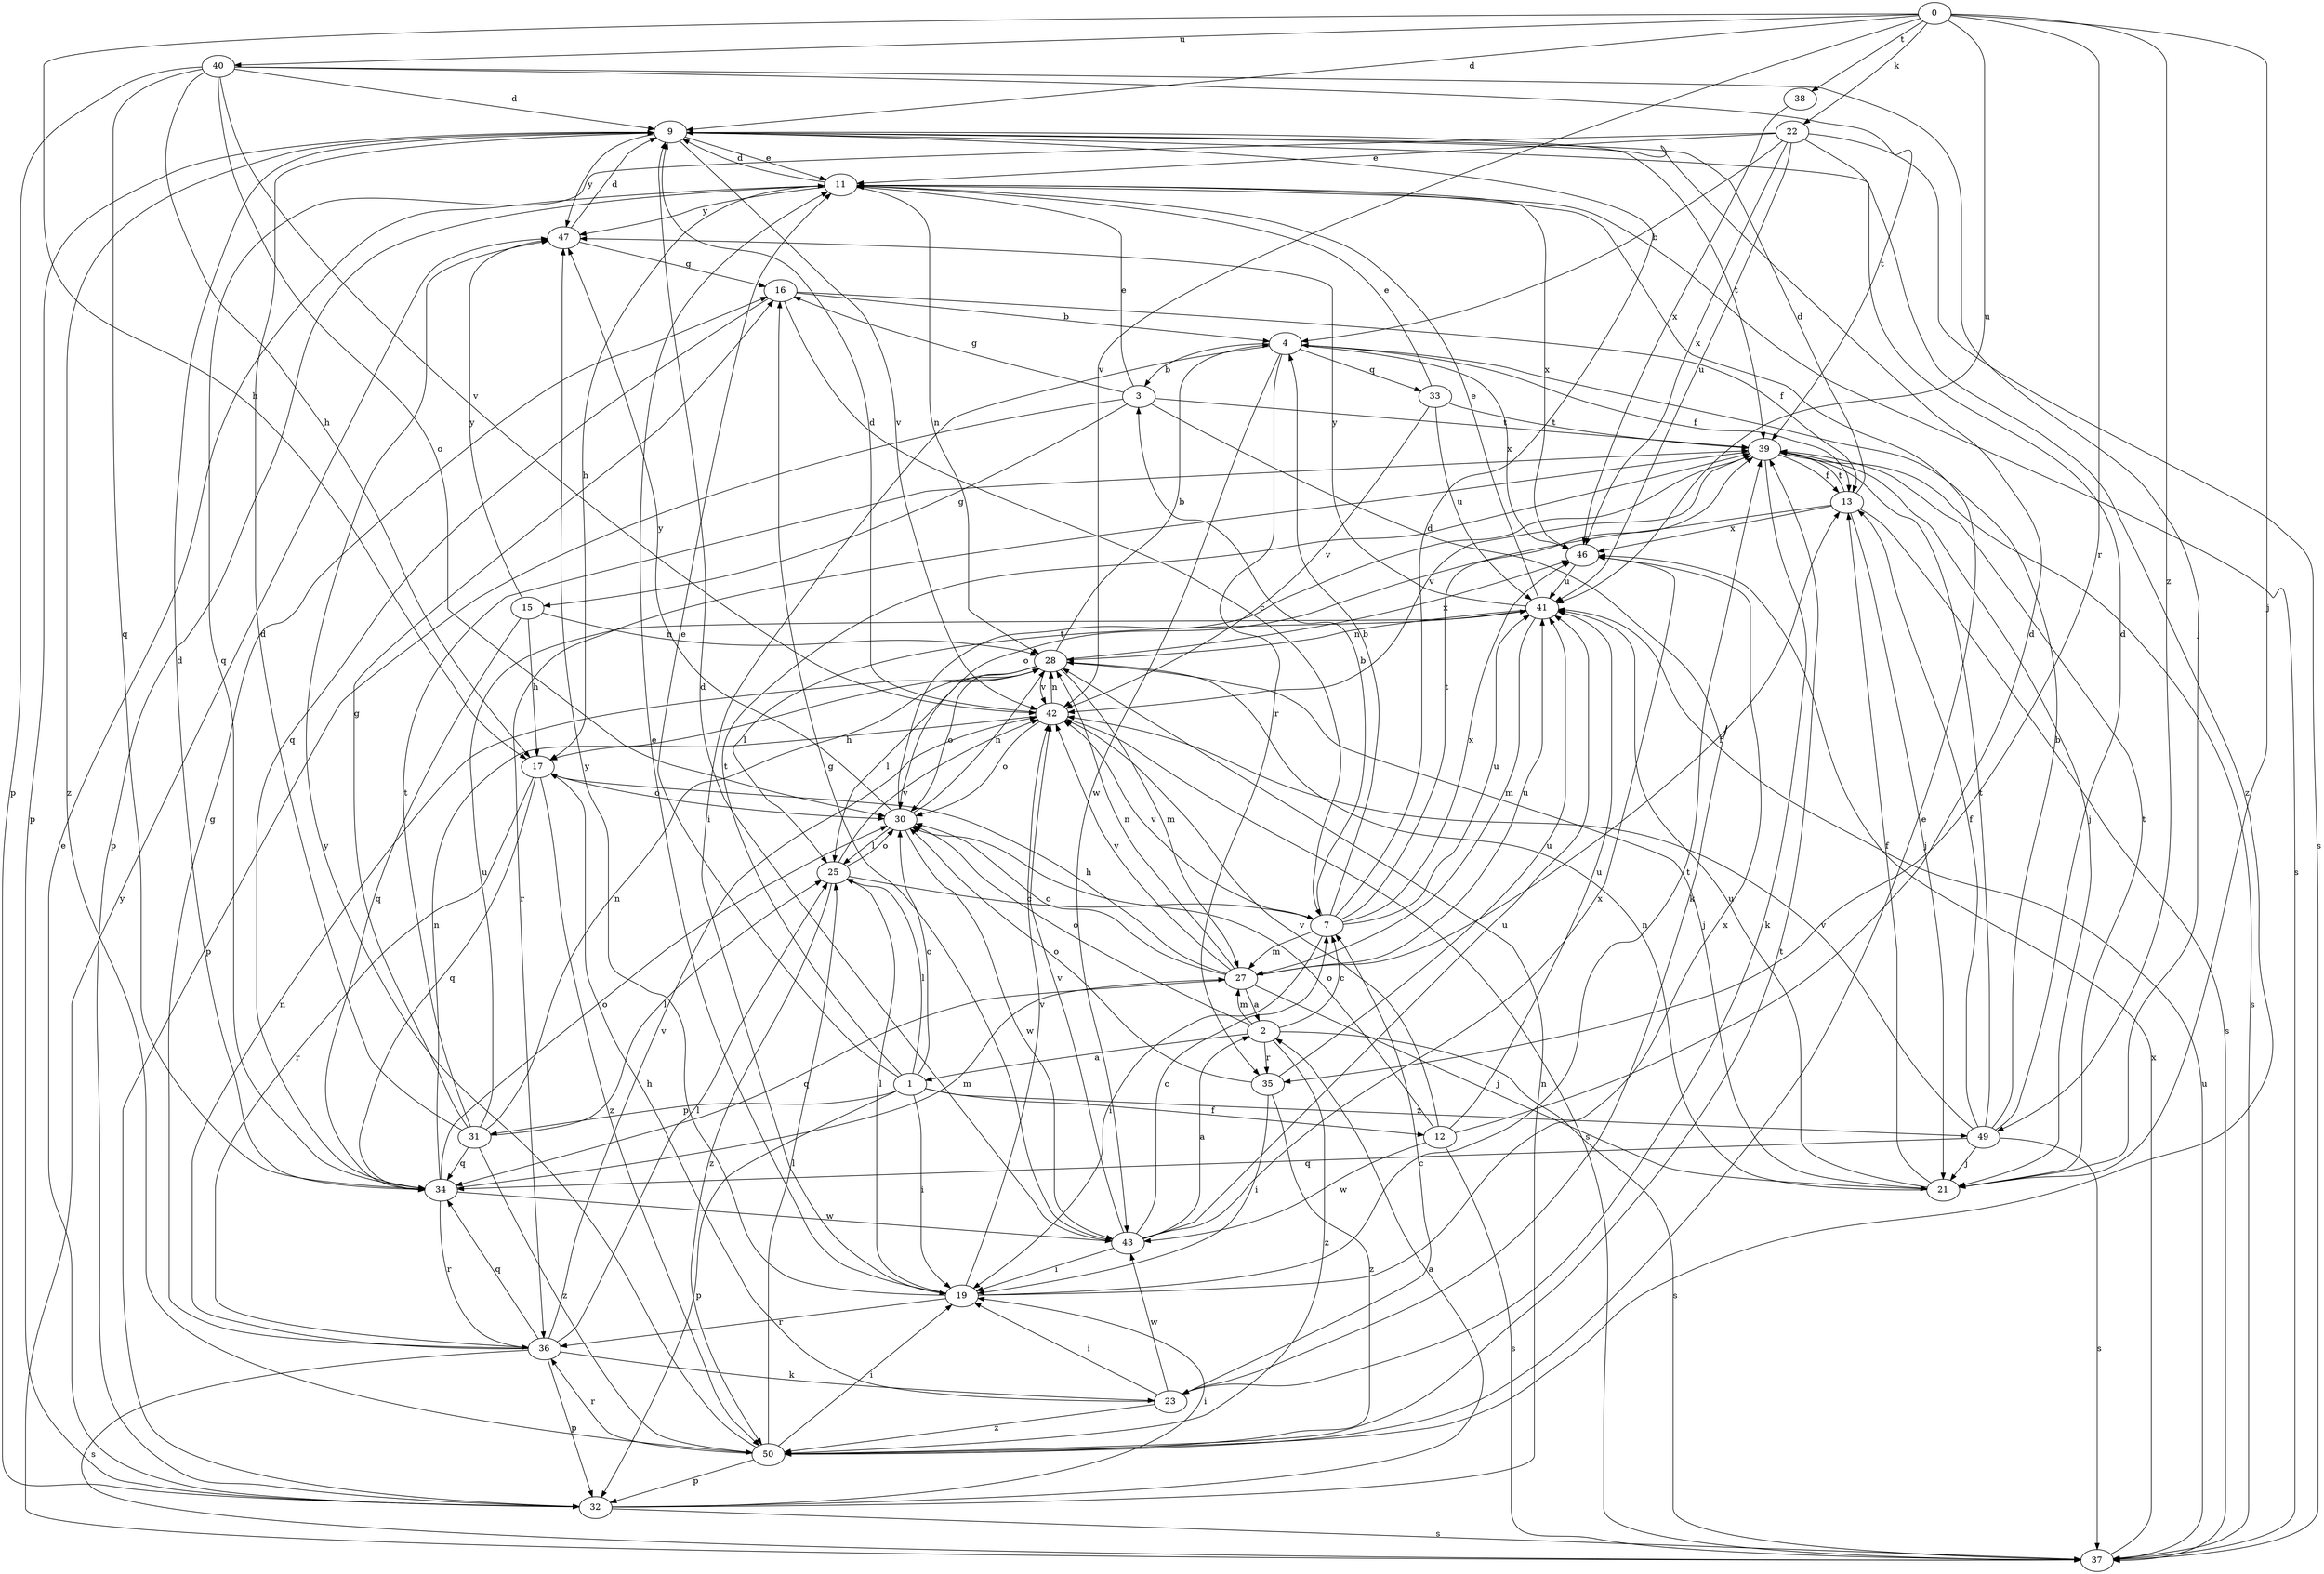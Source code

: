 strict digraph  {
0;
1;
2;
3;
4;
7;
9;
11;
12;
13;
15;
16;
17;
19;
21;
22;
23;
25;
27;
28;
30;
31;
32;
33;
34;
35;
36;
37;
38;
39;
40;
41;
42;
43;
46;
47;
49;
50;
0 -> 9  [label=d];
0 -> 17  [label=h];
0 -> 21  [label=j];
0 -> 22  [label=k];
0 -> 35  [label=r];
0 -> 38  [label=t];
0 -> 40  [label=u];
0 -> 41  [label=u];
0 -> 42  [label=v];
0 -> 49  [label=z];
1 -> 11  [label=e];
1 -> 12  [label=f];
1 -> 19  [label=i];
1 -> 25  [label=l];
1 -> 30  [label=o];
1 -> 31  [label=p];
1 -> 32  [label=p];
1 -> 39  [label=t];
1 -> 49  [label=z];
2 -> 1  [label=a];
2 -> 7  [label=c];
2 -> 27  [label=m];
2 -> 30  [label=o];
2 -> 35  [label=r];
2 -> 37  [label=s];
2 -> 50  [label=z];
3 -> 11  [label=e];
3 -> 15  [label=g];
3 -> 16  [label=g];
3 -> 23  [label=k];
3 -> 32  [label=p];
3 -> 39  [label=t];
4 -> 3  [label=b];
4 -> 13  [label=f];
4 -> 19  [label=i];
4 -> 33  [label=q];
4 -> 35  [label=r];
4 -> 43  [label=w];
4 -> 46  [label=x];
7 -> 3  [label=b];
7 -> 4  [label=b];
7 -> 9  [label=d];
7 -> 19  [label=i];
7 -> 27  [label=m];
7 -> 39  [label=t];
7 -> 41  [label=u];
7 -> 42  [label=v];
7 -> 46  [label=x];
9 -> 11  [label=e];
9 -> 32  [label=p];
9 -> 39  [label=t];
9 -> 42  [label=v];
9 -> 47  [label=y];
9 -> 50  [label=z];
11 -> 9  [label=d];
11 -> 17  [label=h];
11 -> 28  [label=n];
11 -> 32  [label=p];
11 -> 37  [label=s];
11 -> 46  [label=x];
11 -> 47  [label=y];
12 -> 9  [label=d];
12 -> 30  [label=o];
12 -> 37  [label=s];
12 -> 41  [label=u];
12 -> 42  [label=v];
12 -> 43  [label=w];
13 -> 9  [label=d];
13 -> 21  [label=j];
13 -> 30  [label=o];
13 -> 37  [label=s];
13 -> 39  [label=t];
13 -> 46  [label=x];
15 -> 17  [label=h];
15 -> 28  [label=n];
15 -> 34  [label=q];
15 -> 47  [label=y];
16 -> 4  [label=b];
16 -> 7  [label=c];
16 -> 13  [label=f];
16 -> 34  [label=q];
17 -> 30  [label=o];
17 -> 34  [label=q];
17 -> 36  [label=r];
17 -> 50  [label=z];
19 -> 11  [label=e];
19 -> 25  [label=l];
19 -> 36  [label=r];
19 -> 39  [label=t];
19 -> 42  [label=v];
19 -> 46  [label=x];
19 -> 47  [label=y];
21 -> 13  [label=f];
21 -> 28  [label=n];
21 -> 39  [label=t];
21 -> 41  [label=u];
22 -> 4  [label=b];
22 -> 11  [label=e];
22 -> 34  [label=q];
22 -> 37  [label=s];
22 -> 41  [label=u];
22 -> 46  [label=x];
22 -> 50  [label=z];
23 -> 7  [label=c];
23 -> 17  [label=h];
23 -> 19  [label=i];
23 -> 43  [label=w];
23 -> 50  [label=z];
25 -> 7  [label=c];
25 -> 30  [label=o];
25 -> 42  [label=v];
25 -> 50  [label=z];
27 -> 2  [label=a];
27 -> 13  [label=f];
27 -> 17  [label=h];
27 -> 21  [label=j];
27 -> 28  [label=n];
27 -> 30  [label=o];
27 -> 34  [label=q];
27 -> 41  [label=u];
27 -> 42  [label=v];
28 -> 4  [label=b];
28 -> 21  [label=j];
28 -> 25  [label=l];
28 -> 27  [label=m];
28 -> 30  [label=o];
28 -> 42  [label=v];
28 -> 46  [label=x];
30 -> 25  [label=l];
30 -> 28  [label=n];
30 -> 39  [label=t];
30 -> 43  [label=w];
30 -> 47  [label=y];
31 -> 9  [label=d];
31 -> 16  [label=g];
31 -> 25  [label=l];
31 -> 28  [label=n];
31 -> 34  [label=q];
31 -> 39  [label=t];
31 -> 41  [label=u];
31 -> 50  [label=z];
32 -> 2  [label=a];
32 -> 11  [label=e];
32 -> 19  [label=i];
32 -> 28  [label=n];
32 -> 37  [label=s];
33 -> 11  [label=e];
33 -> 39  [label=t];
33 -> 41  [label=u];
33 -> 42  [label=v];
34 -> 9  [label=d];
34 -> 27  [label=m];
34 -> 28  [label=n];
34 -> 30  [label=o];
34 -> 36  [label=r];
34 -> 43  [label=w];
35 -> 19  [label=i];
35 -> 30  [label=o];
35 -> 41  [label=u];
35 -> 50  [label=z];
36 -> 16  [label=g];
36 -> 23  [label=k];
36 -> 25  [label=l];
36 -> 28  [label=n];
36 -> 32  [label=p];
36 -> 34  [label=q];
36 -> 37  [label=s];
36 -> 42  [label=v];
37 -> 41  [label=u];
37 -> 46  [label=x];
37 -> 47  [label=y];
38 -> 46  [label=x];
39 -> 13  [label=f];
39 -> 21  [label=j];
39 -> 23  [label=k];
39 -> 36  [label=r];
39 -> 37  [label=s];
39 -> 42  [label=v];
40 -> 9  [label=d];
40 -> 17  [label=h];
40 -> 21  [label=j];
40 -> 30  [label=o];
40 -> 32  [label=p];
40 -> 34  [label=q];
40 -> 39  [label=t];
40 -> 42  [label=v];
41 -> 11  [label=e];
41 -> 25  [label=l];
41 -> 27  [label=m];
41 -> 28  [label=n];
41 -> 47  [label=y];
42 -> 9  [label=d];
42 -> 17  [label=h];
42 -> 28  [label=n];
42 -> 30  [label=o];
42 -> 37  [label=s];
43 -> 2  [label=a];
43 -> 7  [label=c];
43 -> 9  [label=d];
43 -> 16  [label=g];
43 -> 19  [label=i];
43 -> 41  [label=u];
43 -> 42  [label=v];
43 -> 46  [label=x];
46 -> 41  [label=u];
47 -> 9  [label=d];
47 -> 16  [label=g];
49 -> 4  [label=b];
49 -> 9  [label=d];
49 -> 13  [label=f];
49 -> 21  [label=j];
49 -> 34  [label=q];
49 -> 37  [label=s];
49 -> 39  [label=t];
49 -> 42  [label=v];
50 -> 11  [label=e];
50 -> 19  [label=i];
50 -> 25  [label=l];
50 -> 32  [label=p];
50 -> 36  [label=r];
50 -> 39  [label=t];
50 -> 47  [label=y];
}
